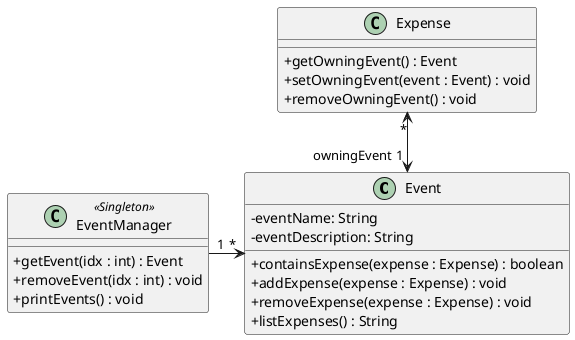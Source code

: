 @startuml
skinparam classAttributeIconSize 0
class Event {
    - eventName: String
    - eventDescription: String
    + containsExpense(expense : Expense) : boolean
    + addExpense(expense : Expense) : void
    + removeExpense(expense : Expense) : void
    + listExpenses() : String
}

class EventManager <<Singleton>> {
    + getEvent(idx : int) : Event
    + removeEvent(idx : int) : void
    + printEvents() : void
}

class Expense {
    + getOwningEvent() : Event
    + setOwningEvent(event : Event) : void
    + removeOwningEvent() : void
}

Expense "*" <--> "owningEvent 1" Event
EventManager "1" -> "*"Event

@enduml
